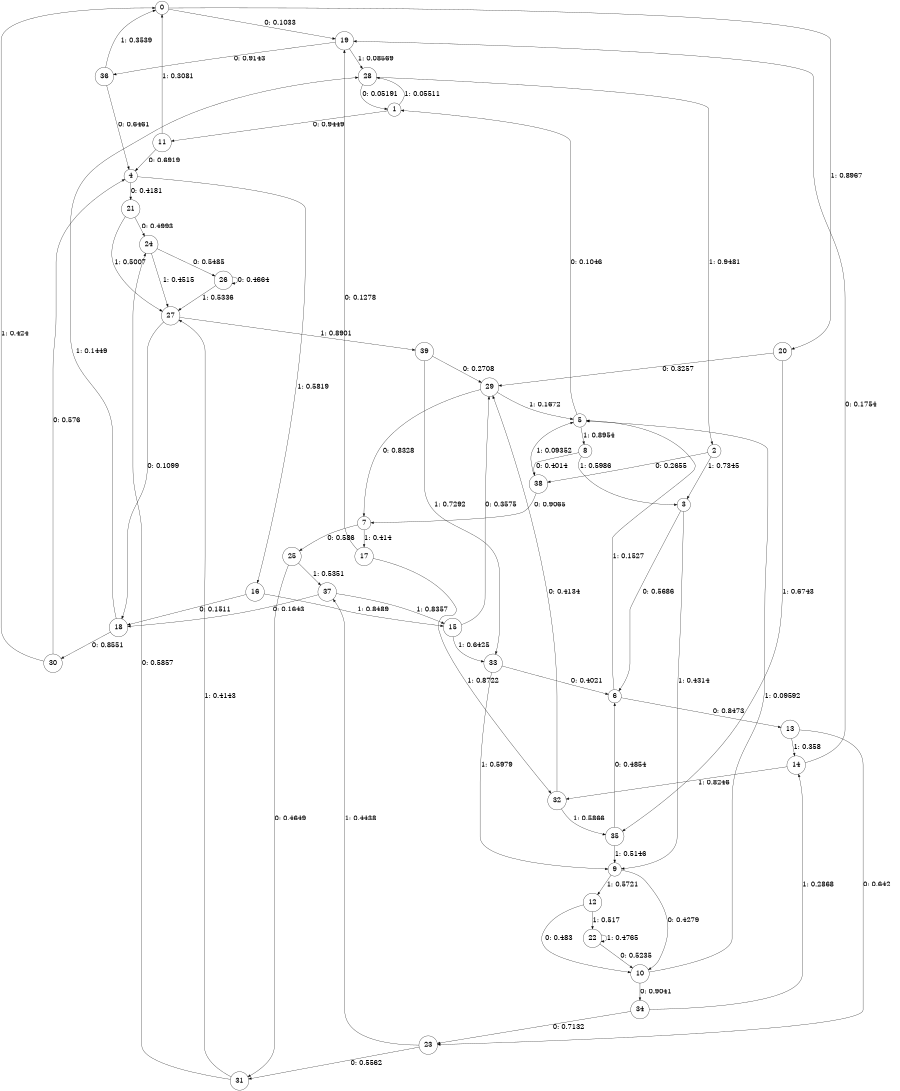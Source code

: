 digraph "ch23concat_phase3_L6" {
size = "6,8.5";
ratio = "fill";
node [shape = circle];
node [fontsize = 24];
edge [fontsize = 24];
0 -> 19 [label = "0: 0.1033   "];
0 -> 20 [label = "1: 0.8967   "];
1 -> 11 [label = "0: 0.9449   "];
1 -> 28 [label = "1: 0.05511  "];
2 -> 38 [label = "0: 0.2655   "];
2 -> 3 [label = "1: 0.7345   "];
3 -> 6 [label = "0: 0.5686   "];
3 -> 9 [label = "1: 0.4314   "];
4 -> 21 [label = "0: 0.4181   "];
4 -> 16 [label = "1: 0.5819   "];
5 -> 1 [label = "0: 0.1046   "];
5 -> 8 [label = "1: 0.8954   "];
6 -> 13 [label = "0: 0.8473   "];
6 -> 5 [label = "1: 0.1527   "];
7 -> 25 [label = "0: 0.586    "];
7 -> 17 [label = "1: 0.414    "];
8 -> 38 [label = "0: 0.4014   "];
8 -> 3 [label = "1: 0.5986   "];
9 -> 10 [label = "0: 0.4279   "];
9 -> 12 [label = "1: 0.5721   "];
10 -> 34 [label = "0: 0.9041   "];
10 -> 5 [label = "1: 0.09592  "];
11 -> 4 [label = "0: 0.6919   "];
11 -> 0 [label = "1: 0.3081   "];
12 -> 10 [label = "0: 0.483    "];
12 -> 22 [label = "1: 0.517    "];
13 -> 23 [label = "0: 0.642    "];
13 -> 14 [label = "1: 0.358    "];
14 -> 19 [label = "0: 0.1754   "];
14 -> 32 [label = "1: 0.8246   "];
15 -> 29 [label = "0: 0.3575   "];
15 -> 33 [label = "1: 0.6425   "];
16 -> 18 [label = "0: 0.1511   "];
16 -> 15 [label = "1: 0.8489   "];
17 -> 19 [label = "0: 0.1278   "];
17 -> 32 [label = "1: 0.8722   "];
18 -> 30 [label = "0: 0.8551   "];
18 -> 28 [label = "1: 0.1449   "];
19 -> 36 [label = "0: 0.9143   "];
19 -> 28 [label = "1: 0.08569  "];
20 -> 29 [label = "0: 0.3257   "];
20 -> 35 [label = "1: 0.6743   "];
21 -> 24 [label = "0: 0.4993   "];
21 -> 27 [label = "1: 0.5007   "];
22 -> 10 [label = "0: 0.5235   "];
22 -> 22 [label = "1: 0.4765   "];
23 -> 31 [label = "0: 0.5562   "];
23 -> 37 [label = "1: 0.4438   "];
24 -> 26 [label = "0: 0.5485   "];
24 -> 27 [label = "1: 0.4515   "];
25 -> 31 [label = "0: 0.4649   "];
25 -> 37 [label = "1: 0.5351   "];
26 -> 26 [label = "0: 0.4664   "];
26 -> 27 [label = "1: 0.5336   "];
27 -> 18 [label = "0: 0.1099   "];
27 -> 39 [label = "1: 0.8901   "];
28 -> 1 [label = "0: 0.05191  "];
28 -> 2 [label = "1: 0.9481   "];
29 -> 7 [label = "0: 0.8328   "];
29 -> 5 [label = "1: 0.1672   "];
30 -> 4 [label = "0: 0.576    "];
30 -> 0 [label = "1: 0.424    "];
31 -> 24 [label = "0: 0.5857   "];
31 -> 27 [label = "1: 0.4143   "];
32 -> 29 [label = "0: 0.4134   "];
32 -> 35 [label = "1: 0.5866   "];
33 -> 6 [label = "0: 0.4021   "];
33 -> 9 [label = "1: 0.5979   "];
34 -> 23 [label = "0: 0.7132   "];
34 -> 14 [label = "1: 0.2868   "];
35 -> 6 [label = "0: 0.4854   "];
35 -> 9 [label = "1: 0.5146   "];
36 -> 4 [label = "0: 0.6461   "];
36 -> 0 [label = "1: 0.3539   "];
37 -> 18 [label = "0: 0.1643   "];
37 -> 15 [label = "1: 0.8357   "];
38 -> 7 [label = "0: 0.9065   "];
38 -> 5 [label = "1: 0.09352  "];
39 -> 29 [label = "0: 0.2708   "];
39 -> 33 [label = "1: 0.7292   "];
}